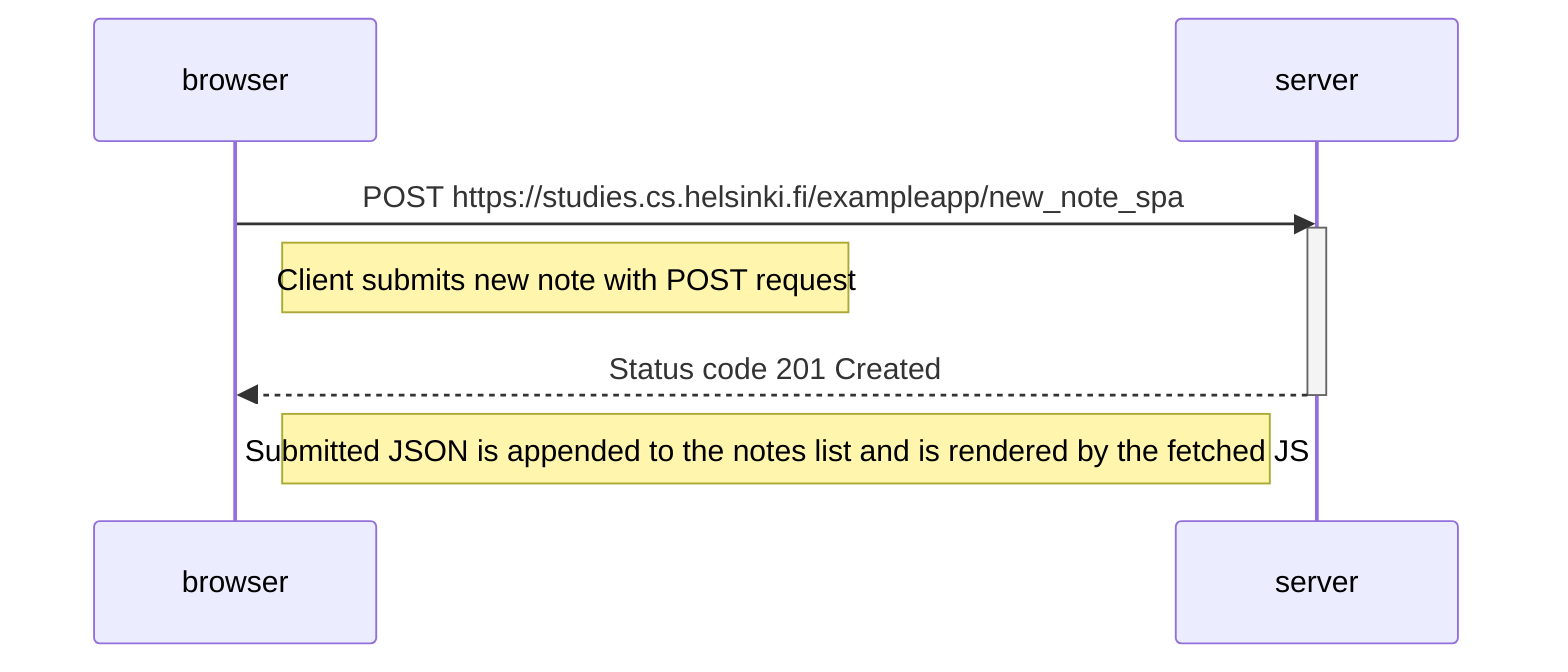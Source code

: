 sequenceDiagram
    participant browser
    participant server

    browser->>server: POST https://studies.cs.helsinki.fi/exampleapp/new_note_spa
    activate server
    Note right of browser: Client submits new note with POST request
    server-->>browser: Status code 201 Created
    deactivate server
    Note right of browser: Submitted JSON is appended to the notes list and is rendered by the fetched JS